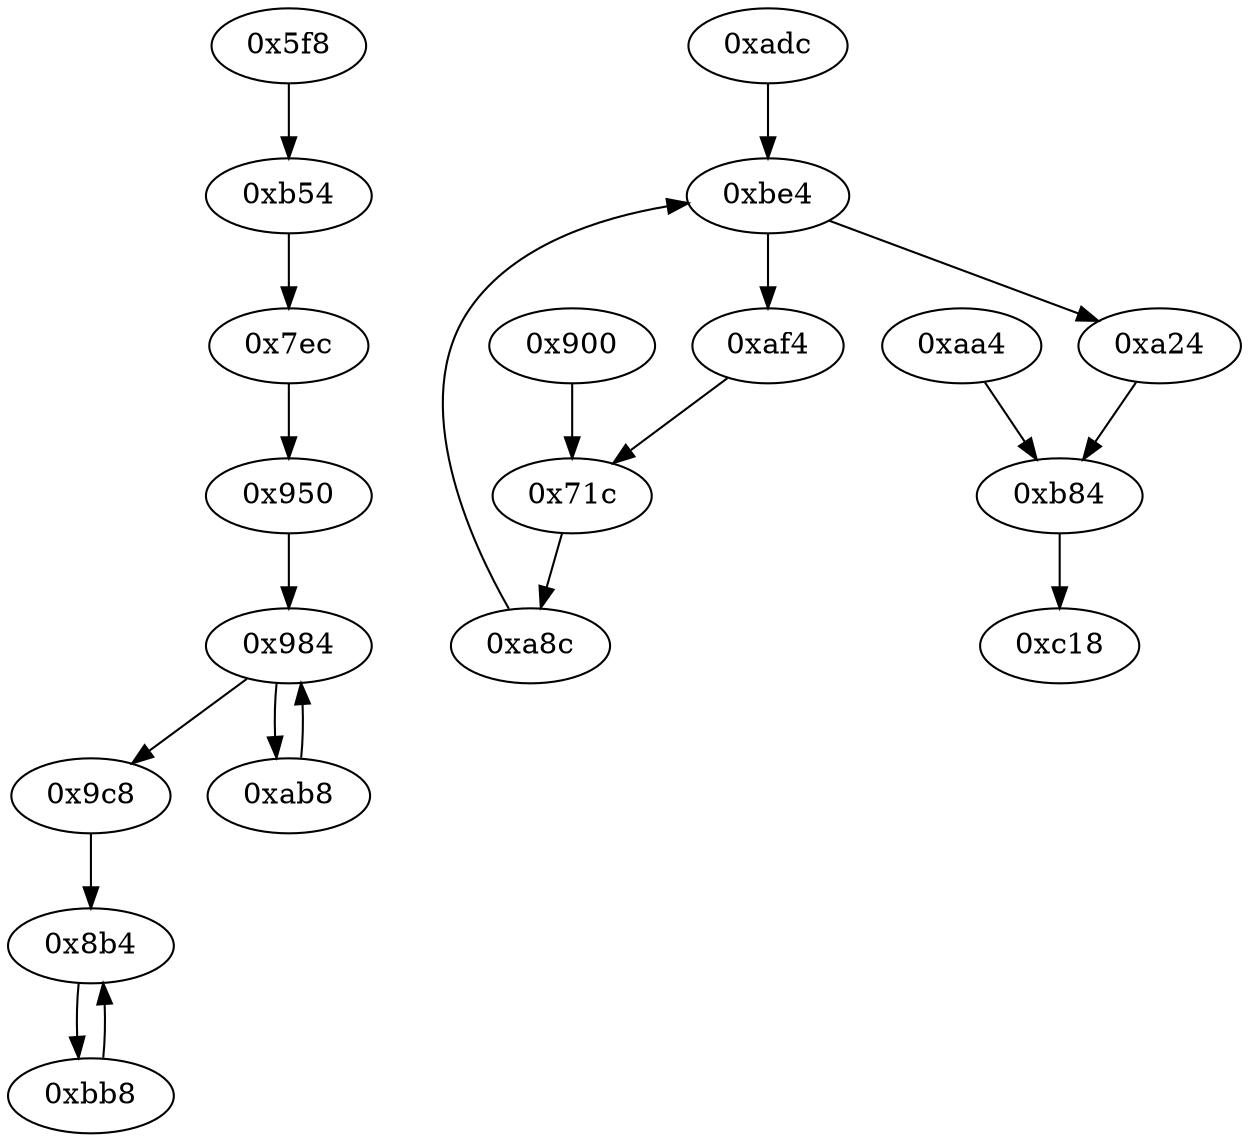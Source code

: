 strict digraph "" {
	"0x984"	 [opcode="[u'ldr', u'str', u'ldr', u'str', u'ldr', u'ldr', u'ldr', u'cmp', u'mov', u'b']"];
	"0x9c8"	 [opcode="[u'ldr', u'ldr', u'ldr', u'rsb', u'mvn', u'mul', u'mvn', u'ldr', u'orr', u'mov', u'cmn', u'mov', u'ldr', u'cmp', u'mov', u'mov', \
u'mov', u'cmn', u'mov', u'mov', u'teq', u'mov', u'b']"];
	"0x984" -> "0x9c8";
	"0xab8"	 [opcode="[u'ldr', u'ldr', u'add', u'str', u'ldr', u'add', u'str', u'mov', u'b']"];
	"0x984" -> "0xab8";
	"0xb54"	 [opcode="[u'ldrb', u'ldrb', u'eor', u'tst', u'ldr', u'mov', u'cmp', u'mov', u'mov', u'cmp', u'mov', u'b']"];
	"0x7ec"	 [opcode="[u'ldr', u'ldr', u'ldr', u'str', u'ldr', u'ldr', u'rsb', u'mvn', u'mul', u'mvn', u'ldr', u'ldr', u'ldr', u'orr', u'cmn', u'mov', \
u'mov', u'cmp', u'mov', u'mov', u'mov', u'cmn', u'mov', u'mov', u'b']"];
	"0xb54" -> "0x7ec";
	"0x8b4"	 [opcode="[u'ldr', u'ldr', u'ldr', u'rsb', u'mvn', u'mul', u'eor', u'and', u'ldr', u'ldr', u'ldr', u'b']"];
	"0x9c8" -> "0x8b4";
	"0xab8" -> "0x984";
	"0xbb8"	 [opcode="[u'mov', u'mov', u'cmp', u'mov', u'cmp', u'mov', u'mov', u'cmp', u'mov', u'mov', u'b']"];
	"0x8b4" -> "0xbb8";
	"0xadc"	 [opcode="[u'ldr', u'str', u'ldr', u'str', u'ldr', u'b']"];
	"0xbe4"	 [opcode="[u'ldr', u'str', u'ldr', u'str', u'ldr', u'ldrb', u'strb', u'ldr', u'ldr', u'ldrb', u'cmp', u'mov', u'b']"];
	"0xadc" -> "0xbe4";
	"0x900"	 [opcode="[u'ldrb', u'ldr', u'ldr', u'ldr', u'ldr', u'ldr', u'ldr', u'ldr', u'ldr', u'ldr', u'ldr', u'mov', u'b']"];
	"0x71c"	 [opcode="[u'ldrb', u'ldr', u'mov', u'mov', u'mov', u'rsb', u'sub', u'rsb', u'str', u'ldr', u'add', u'str', u'ldr', u'ldr', u'sub', u'mul', \
u'eor', u'mvn', u'and', u'ldr', u'mov', u'mov', u'ldr', u'ldr', u'cmp', u'mov', u'teq', u'mov', u'mov', u'mov', u'mov', u'cmp', \
u'mov', u'cmp', u'mov', u'b']"];
	"0x900" -> "0x71c";
	"0xaa4"	 [opcode="[u'ldr', u'ldr', u'bl', u'ldr', u'b']"];
	"0xb84"	 [opcode="[u'ldr', u'ldr', u'bl', u'ldr', u'ldr', u'ldr', u'sub', u'mul', u'eor', u'and', u'ldr', u'ldr', u'ldr']"];
	"0xaa4" -> "0xb84";
	"0xaf4"	 [opcode="[u'ldr', u'ldr', u'ldr', u'sub', u'sub', u'add', u'mul', u'mvn', u'ldr', u'orr', u'mov', u'cmn', u'mov', u'ldr', u'cmp', u'mov', \
u'mov', u'mov', u'cmn', u'mov', u'mov', u'teq', u'mov', u'b']"];
	"0xbe4" -> "0xaf4";
	"0xa24"	 [opcode="[u'ldr', u'mov', u'ldr', u'ldr', u'add', u'sub', u'sub', u'mul', u'mov', u'eor', u'and', u'ldr', u'mov', u'ldr', u'cmp', u'mov', \
u'teq', u'ldr', u'ldr', u'mov', u'cmp', u'mov', u'mov', u'cmp', u'mov', u'b']"];
	"0xbe4" -> "0xa24";
	"0xa8c"	 [opcode="[u'ldr', u'str', u'ldr', u'str', u'ldr', u'b']"];
	"0x71c" -> "0xa8c";
	"0xc18"	 [opcode="[u'mov', u'sub', u'pop']"];
	"0xb84" -> "0xc18";
	"0x5f8"	 [opcode="[u'push', u'add', u'sub', u'ldr', u'str', u'mvn', u'ldr', u'ldr', u'sub', u'sub', u'add', u'mul', u'mov', u'eor', u'tst', u'ldr', \
u'mov', u'mov', u'strb', u'ldr', u'cmp', u'mov', u'strb', u'ldr', u'ldr', u'ldr', u'ldr', u'str', u'ldr', u'ldr', u'ldr', u'str', \
u'ldr', u'str', u'ldr', u'ldr', u'str', u'ldr', u'str', u'ldr', u'add', u'str', u'ldr', u'add', u'str', u'str', u'str', u'str', \
u'str', u'b']"];
	"0x5f8" -> "0xb54";
	"0xaf4" -> "0x71c";
	"0x950"	 [opcode="[u'mov', u'str', u'mov', u'str', u'mov', u'b']"];
	"0x950" -> "0x984";
	"0xbb8" -> "0x8b4";
	"0xa24" -> "0xb84";
	"0x7ec" -> "0x950";
	"0xa8c" -> "0xbe4";
}
